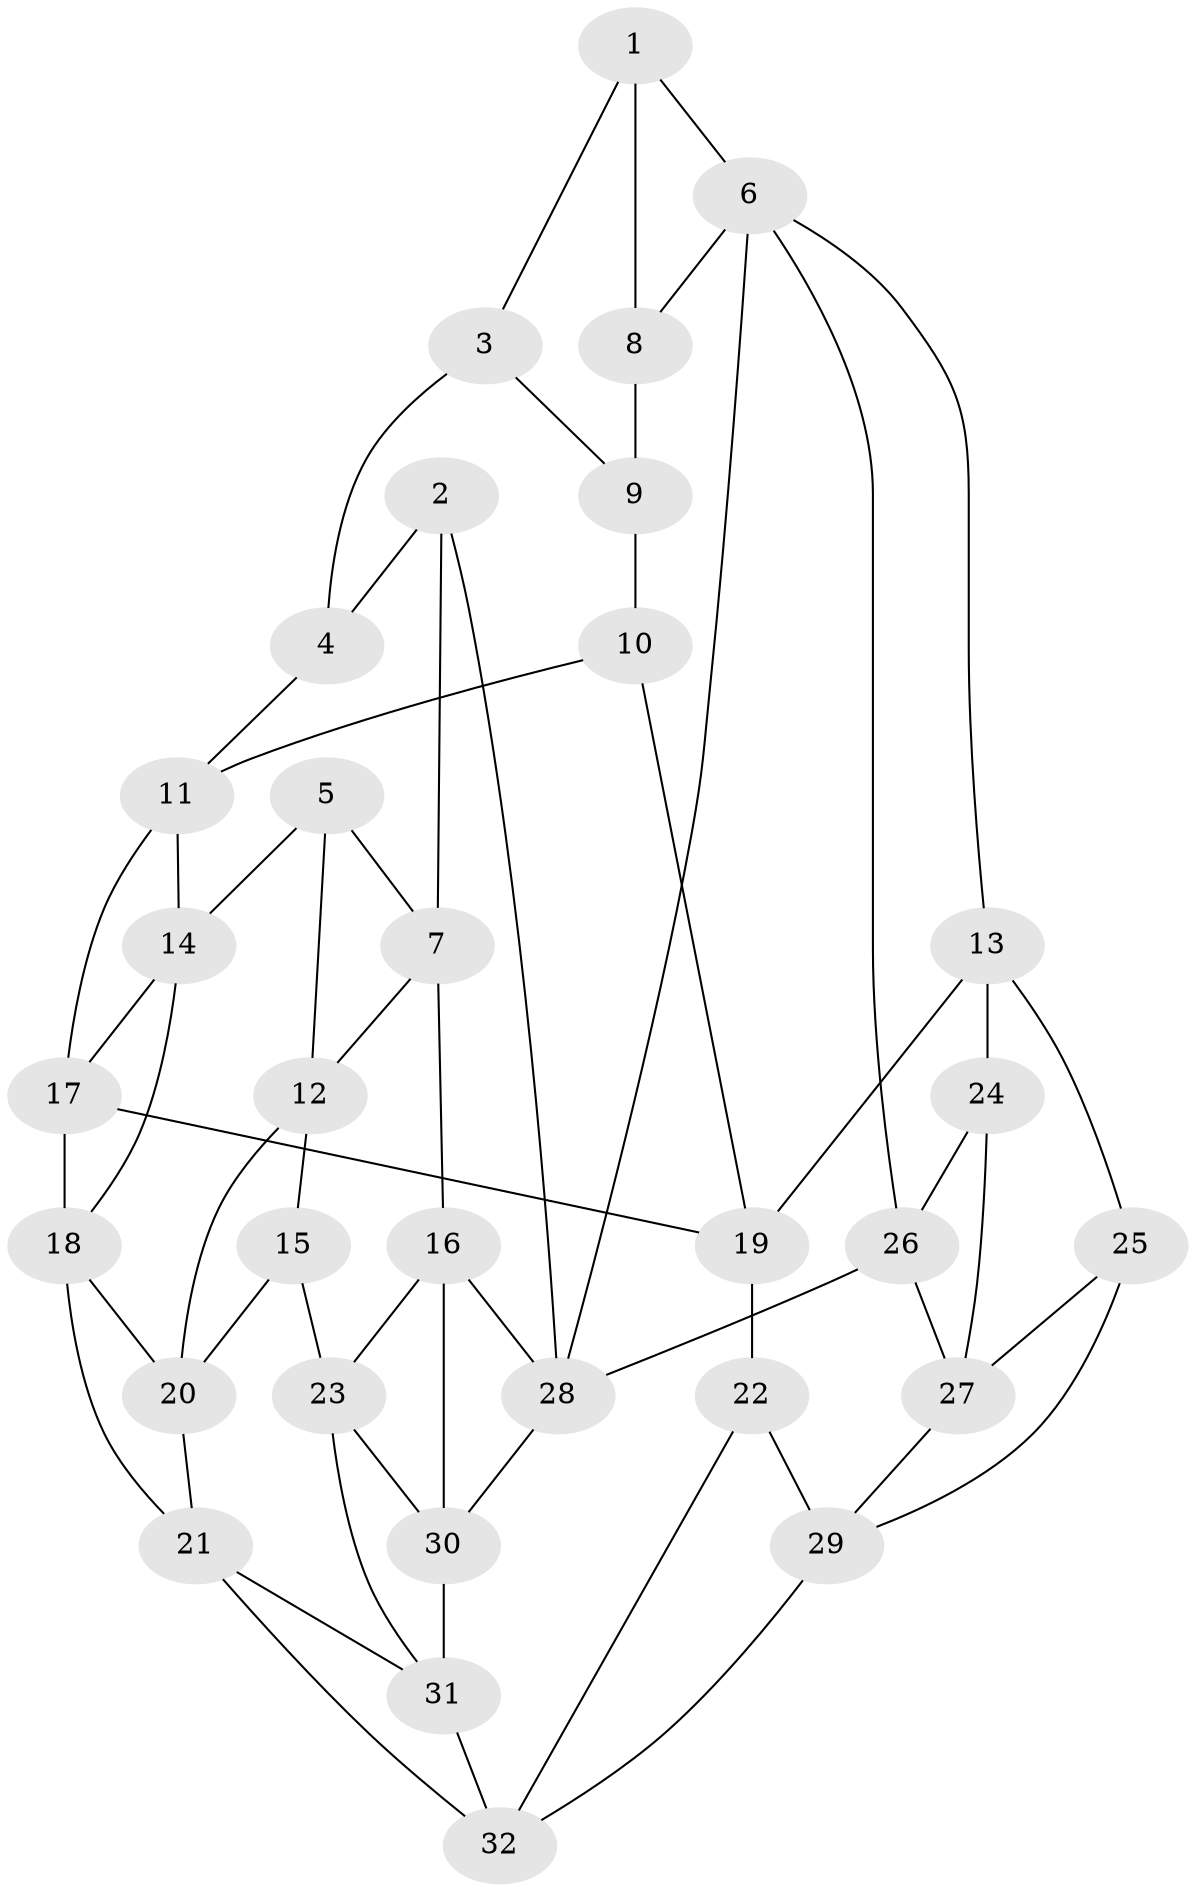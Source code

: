 // original degree distribution, {3: 0.078125, 4: 0.21875, 6: 0.28125, 5: 0.421875}
// Generated by graph-tools (version 1.1) at 2025/03/03/09/25 03:03:28]
// undirected, 32 vertices, 59 edges
graph export_dot {
graph [start="1"]
  node [color=gray90,style=filled];
  1;
  2;
  3;
  4;
  5;
  6;
  7;
  8;
  9;
  10;
  11;
  12;
  13;
  14;
  15;
  16;
  17;
  18;
  19;
  20;
  21;
  22;
  23;
  24;
  25;
  26;
  27;
  28;
  29;
  30;
  31;
  32;
  1 -- 3 [weight=1.0];
  1 -- 6 [weight=1.0];
  1 -- 8 [weight=1.0];
  2 -- 4 [weight=1.0];
  2 -- 7 [weight=1.0];
  2 -- 28 [weight=1.0];
  3 -- 4 [weight=1.0];
  3 -- 9 [weight=1.0];
  4 -- 11 [weight=1.0];
  5 -- 7 [weight=1.0];
  5 -- 12 [weight=1.0];
  5 -- 14 [weight=1.0];
  6 -- 8 [weight=1.0];
  6 -- 13 [weight=1.0];
  6 -- 26 [weight=1.0];
  6 -- 28 [weight=1.0];
  7 -- 12 [weight=1.0];
  7 -- 16 [weight=1.0];
  8 -- 9 [weight=2.0];
  9 -- 10 [weight=1.0];
  10 -- 11 [weight=1.0];
  10 -- 19 [weight=1.0];
  11 -- 14 [weight=1.0];
  11 -- 17 [weight=1.0];
  12 -- 15 [weight=1.0];
  12 -- 20 [weight=1.0];
  13 -- 19 [weight=1.0];
  13 -- 24 [weight=1.0];
  13 -- 25 [weight=1.0];
  14 -- 17 [weight=1.0];
  14 -- 18 [weight=1.0];
  15 -- 20 [weight=1.0];
  15 -- 23 [weight=1.0];
  16 -- 23 [weight=1.0];
  16 -- 28 [weight=1.0];
  16 -- 30 [weight=1.0];
  17 -- 18 [weight=1.0];
  17 -- 19 [weight=1.0];
  18 -- 20 [weight=1.0];
  18 -- 21 [weight=1.0];
  19 -- 22 [weight=1.0];
  20 -- 21 [weight=1.0];
  21 -- 31 [weight=1.0];
  21 -- 32 [weight=1.0];
  22 -- 29 [weight=1.0];
  22 -- 32 [weight=1.0];
  23 -- 30 [weight=1.0];
  23 -- 31 [weight=1.0];
  24 -- 26 [weight=1.0];
  24 -- 27 [weight=1.0];
  25 -- 27 [weight=1.0];
  25 -- 29 [weight=1.0];
  26 -- 27 [weight=1.0];
  26 -- 28 [weight=1.0];
  27 -- 29 [weight=1.0];
  28 -- 30 [weight=2.0];
  29 -- 32 [weight=1.0];
  30 -- 31 [weight=1.0];
  31 -- 32 [weight=1.0];
}
